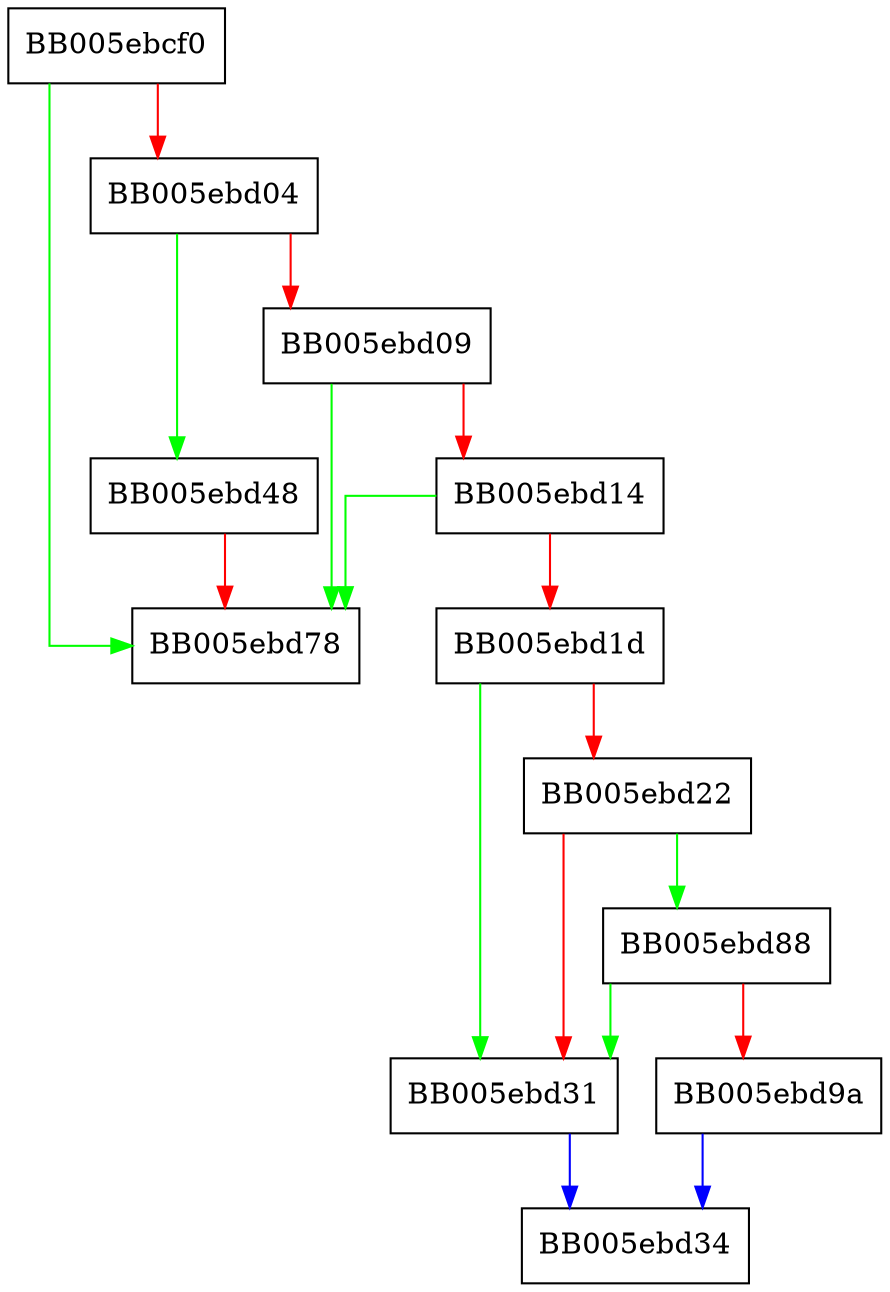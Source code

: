 digraph ossl_crypto_free_ex_index_ex {
  node [shape="box"];
  graph [splines=ortho];
  BB005ebcf0 -> BB005ebd78 [color="green"];
  BB005ebcf0 -> BB005ebd04 [color="red"];
  BB005ebd04 -> BB005ebd48 [color="green"];
  BB005ebd04 -> BB005ebd09 [color="red"];
  BB005ebd09 -> BB005ebd78 [color="green"];
  BB005ebd09 -> BB005ebd14 [color="red"];
  BB005ebd14 -> BB005ebd78 [color="green"];
  BB005ebd14 -> BB005ebd1d [color="red"];
  BB005ebd1d -> BB005ebd31 [color="green"];
  BB005ebd1d -> BB005ebd22 [color="red"];
  BB005ebd22 -> BB005ebd88 [color="green"];
  BB005ebd22 -> BB005ebd31 [color="red"];
  BB005ebd31 -> BB005ebd34 [color="blue"];
  BB005ebd48 -> BB005ebd78 [color="red"];
  BB005ebd88 -> BB005ebd31 [color="green"];
  BB005ebd88 -> BB005ebd9a [color="red"];
  BB005ebd9a -> BB005ebd34 [color="blue"];
}